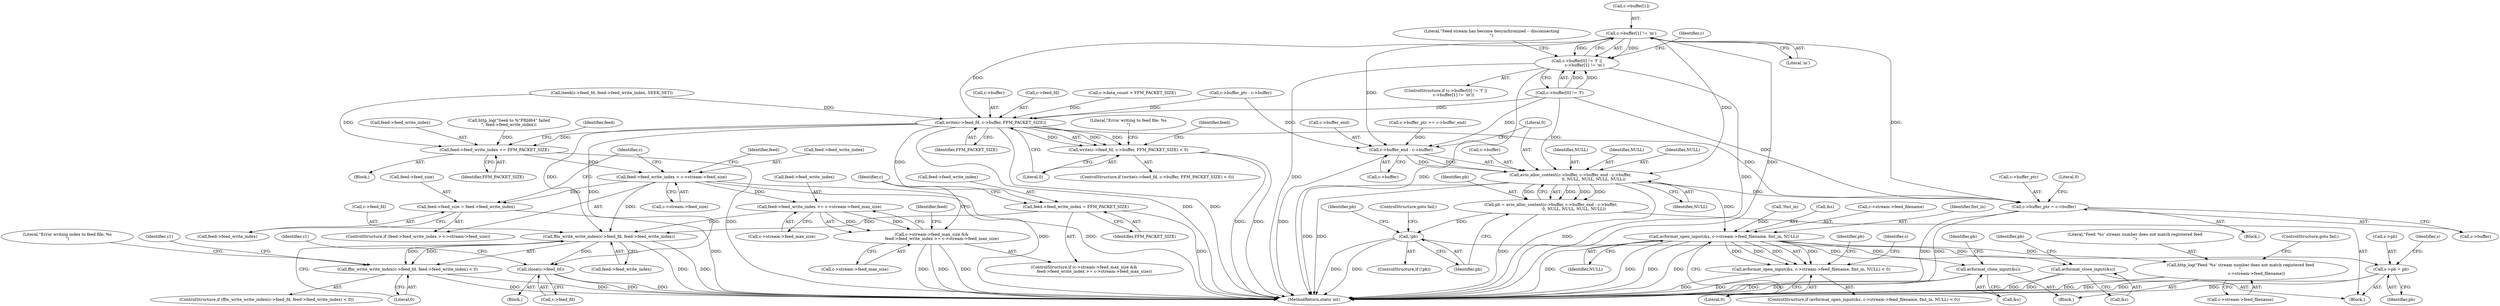 digraph "0_FFmpeg_a5d25faa3f4b18dac737fdb35d0dd68eb0dc2156@array" {
"1000342" [label="(Call,c->buffer[1] != 'm')"];
"1000334" [label="(Call,c->buffer[0] != 'f' ||\n            c->buffer[1] != 'm')"];
"1000394" [label="(Call,write(c->feed_fd, c->buffer, FFM_PACKET_SIZE))"];
"1000393" [label="(Call,write(c->feed_fd, c->buffer, FFM_PACKET_SIZE) < 0)"];
"1000409" [label="(Call,feed->feed_write_index += FFM_PACKET_SIZE)"];
"1000415" [label="(Call,feed->feed_write_index > c->stream->feed_size)"];
"1000424" [label="(Call,feed->feed_size = feed->feed_write_index)"];
"1000438" [label="(Call,feed->feed_write_index >= c->stream->feed_max_size)"];
"1000432" [label="(Call,c->stream->feed_max_size &&\n                feed->feed_write_index >= c->stream->feed_max_size)"];
"1000454" [label="(Call,ffm_write_write_index(c->feed_fd, feed->feed_write_index))"];
"1000453" [label="(Call,ffm_write_write_index(c->feed_fd, feed->feed_write_index) < 0)"];
"1000665" [label="(Call,close(c->feed_fd))"];
"1000447" [label="(Call,feed->feed_write_index = FFM_PACKET_SIZE)"];
"1000648" [label="(Call,c->buffer_ptr = c->buffer)"];
"1000529" [label="(Call,avio_alloc_context(c->buffer, c->buffer_end - c->buffer,\n                                    0, NULL, NULL, NULL, NULL))"];
"1000527" [label="(Call,pb = avio_alloc_context(c->buffer, c->buffer_end - c->buffer,\n                                    0, NULL, NULL, NULL, NULL))"];
"1000546" [label="(Call,!pb)"];
"1000554" [label="(Call,s->pb = pb)"];
"1000561" [label="(Call,avformat_open_input(&s, c->stream->feed_filename, fmt_in, NULL))"];
"1000560" [label="(Call,avformat_open_input(&s, c->stream->feed_filename, fmt_in, NULL) < 0)"];
"1000586" [label="(Call,avformat_close_input(&s))"];
"1000592" [label="(Call,http_log(\"Feed '%s' stream number does not match registered feed\n\",\n                         c->stream->feed_filename))"];
"1000642" [label="(Call,avformat_close_input(&s))"];
"1000533" [label="(Call,c->buffer_end - c->buffer)"];
"1000643" [label="(Call,&s)"];
"1000343" [label="(Call,c->buffer[1])"];
"1000559" [label="(ControlStructure,if (avformat_open_input(&s, c->stream->feed_filename, fmt_in, NULL) < 0))"];
"1000571" [label="(Literal,0)"];
"1000563" [label="(Identifier,s)"];
"1000377" [label="(Call,lseek(c->feed_fd, feed->feed_write_index, SEEK_SET))"];
"1000438" [label="(Call,feed->feed_write_index >= c->stream->feed_max_size)"];
"1000591" [label="(Identifier,pb)"];
"1000545" [label="(ControlStructure,if (!pb))"];
"1000356" [label="(Identifier,c)"];
"1000649" [label="(Call,c->buffer_ptr)"];
"1000555" [label="(Call,s->pb)"];
"1000424" [label="(Call,feed->feed_size = feed->feed_write_index)"];
"1000374" [label="(Block,)"];
"1000524" [label="(Call,!fmt_in)"];
"1000351" [label="(Literal,\"Feed stream has become desynchronized -- disconnecting\n\")"];
"1000428" [label="(Call,feed->feed_write_index)"];
"1000442" [label="(Call,c->stream->feed_max_size)"];
"1000398" [label="(Call,c->buffer)"];
"1000561" [label="(Call,avformat_open_input(&s, c->stream->feed_filename, fmt_in, NULL))"];
"1000648" [label="(Call,c->buffer_ptr = c->buffer)"];
"1000415" [label="(Call,feed->feed_write_index > c->stream->feed_size)"];
"1000410" [label="(Call,feed->feed_write_index)"];
"1000533" [label="(Call,c->buffer_end - c->buffer)"];
"1000558" [label="(Identifier,pb)"];
"1000593" [label="(Literal,\"Feed '%s' stream number does not match registered feed\n\")"];
"1000456" [label="(Identifier,c)"];
"1000540" [label="(Literal,0)"];
"1000671" [label="(Identifier,c1)"];
"1000414" [label="(ControlStructure,if (feed->feed_write_index > c->stream->feed_size))"];
"1000395" [label="(Call,c->feed_fd)"];
"1000547" [label="(Identifier,pb)"];
"1000642" [label="(Call,avformat_close_input(&s))"];
"1000464" [label="(Literal,\"Error writing index to feed file: %s\n\")"];
"1000401" [label="(Identifier,FFM_PACKET_SIZE)"];
"1000575" [label="(Identifier,pb)"];
"1000394" [label="(Call,write(c->feed_fd, c->buffer, FFM_PACKET_SIZE))"];
"1000551" [label="(Identifier,pb)"];
"1000451" [label="(Identifier,FFM_PACKET_SIZE)"];
"1000546" [label="(Call,!pb)"];
"1000348" [label="(Literal,'m')"];
"1000405" [label="(Literal,\"Error writing to feed file: %s\n\")"];
"1000527" [label="(Call,pb = avio_alloc_context(c->buffer, c->buffer_end - c->buffer,\n                                    0, NULL, NULL, NULL, NULL))"];
"1000361" [label="(Block,)"];
"1000585" [label="(Block,)"];
"1000433" [label="(Call,c->stream->feed_max_size)"];
"1000452" [label="(ControlStructure,if (ffm_write_write_index(c->feed_fd, feed->feed_write_index) < 0))"];
"1000548" [label="(ControlStructure,goto fail;)"];
"1000431" [label="(ControlStructure,if (c->stream->feed_max_size &&\n                feed->feed_write_index >= c->stream->feed_max_size))"];
"1000425" [label="(Call,feed->feed_size)"];
"1000652" [label="(Call,c->buffer)"];
"1000402" [label="(Literal,0)"];
"1000411" [label="(Identifier,feed)"];
"1000454" [label="(Call,ffm_write_write_index(c->feed_fd, feed->feed_write_index))"];
"1000426" [label="(Identifier,feed)"];
"1000354" [label="(Call,c->buffer_ptr >= c->buffer_end)"];
"1000560" [label="(Call,avformat_open_input(&s, c->stream->feed_filename, fmt_in, NULL) < 0)"];
"1000335" [label="(Call,c->buffer[0] != 'f')"];
"1000416" [label="(Call,feed->feed_write_index)"];
"1000369" [label="(Call,c->data_count > FFM_PACKET_SIZE)"];
"1000665" [label="(Call,close(c->feed_fd))"];
"1000544" [label="(Identifier,NULL)"];
"1000562" [label="(Call,&s)"];
"1000449" [label="(Identifier,feed)"];
"1000342" [label="(Call,c->buffer[1] != 'm')"];
"1000537" [label="(Call,c->buffer)"];
"1000656" [label="(Literal,0)"];
"1000419" [label="(Call,c->stream->feed_size)"];
"1000461" [label="(Literal,0)"];
"1000119" [label="(Block,)"];
"1000503" [label="(Block,)"];
"1000543" [label="(Identifier,NULL)"];
"1000647" [label="(Identifier,pb)"];
"1000393" [label="(Call,write(c->feed_fd, c->buffer, FFM_PACKET_SIZE) < 0)"];
"1000528" [label="(Identifier,pb)"];
"1000439" [label="(Call,feed->feed_write_index)"];
"1000586" [label="(Call,avformat_close_input(&s))"];
"1000554" [label="(Call,s->pb = pb)"];
"1000542" [label="(Identifier,NULL)"];
"1000564" [label="(Call,c->stream->feed_filename)"];
"1000453" [label="(Call,ffm_write_write_index(c->feed_fd, feed->feed_write_index) < 0)"];
"1000592" [label="(Call,http_log(\"Feed '%s' stream number does not match registered feed\n\",\n                         c->stream->feed_filename))"];
"1000387" [label="(Call,http_log(\"Seek to %\"PRId64\" failed\n\", feed->feed_write_index))"];
"1000413" [label="(Identifier,FFM_PACKET_SIZE)"];
"1000435" [label="(Identifier,c)"];
"1000541" [label="(Identifier,NULL)"];
"1000458" [label="(Call,feed->feed_write_index)"];
"1000448" [label="(Call,feed->feed_write_index)"];
"1000534" [label="(Call,c->buffer_end)"];
"1000580" [label="(Identifier,s)"];
"1000455" [label="(Call,c->feed_fd)"];
"1000594" [label="(Call,c->stream->feed_filename)"];
"1000417" [label="(Identifier,feed)"];
"1000432" [label="(Call,c->stream->feed_max_size &&\n                feed->feed_write_index >= c->stream->feed_max_size)"];
"1000530" [label="(Call,c->buffer)"];
"1000334" [label="(Call,c->buffer[0] != 'f' ||\n            c->buffer[1] != 'm')"];
"1000447" [label="(Call,feed->feed_write_index = FFM_PACKET_SIZE)"];
"1000333" [label="(ControlStructure,if (c->buffer[0] != 'f' ||\n            c->buffer[1] != 'm'))"];
"1000587" [label="(Call,&s)"];
"1000570" [label="(Identifier,NULL)"];
"1000666" [label="(Call,c->feed_fd)"];
"1000706" [label="(MethodReturn,static int)"];
"1000392" [label="(ControlStructure,if (write(c->feed_fd, c->buffer, FFM_PACKET_SIZE) < 0))"];
"1000599" [label="(ControlStructure,goto fail;)"];
"1000569" [label="(Identifier,fmt_in)"];
"1000529" [label="(Call,avio_alloc_context(c->buffer, c->buffer_end - c->buffer,\n                                    0, NULL, NULL, NULL, NULL))"];
"1000470" [label="(Identifier,c1)"];
"1000319" [label="(Call,c->buffer_ptr - c->buffer)"];
"1000409" [label="(Call,feed->feed_write_index += FFM_PACKET_SIZE)"];
"1000342" -> "1000334"  [label="AST: "];
"1000342" -> "1000348"  [label="CFG: "];
"1000343" -> "1000342"  [label="AST: "];
"1000348" -> "1000342"  [label="AST: "];
"1000334" -> "1000342"  [label="CFG: "];
"1000342" -> "1000706"  [label="DDG: "];
"1000342" -> "1000334"  [label="DDG: "];
"1000342" -> "1000334"  [label="DDG: "];
"1000342" -> "1000394"  [label="DDG: "];
"1000342" -> "1000529"  [label="DDG: "];
"1000342" -> "1000533"  [label="DDG: "];
"1000342" -> "1000648"  [label="DDG: "];
"1000334" -> "1000333"  [label="AST: "];
"1000334" -> "1000335"  [label="CFG: "];
"1000335" -> "1000334"  [label="AST: "];
"1000351" -> "1000334"  [label="CFG: "];
"1000356" -> "1000334"  [label="CFG: "];
"1000334" -> "1000706"  [label="DDG: "];
"1000334" -> "1000706"  [label="DDG: "];
"1000334" -> "1000706"  [label="DDG: "];
"1000335" -> "1000334"  [label="DDG: "];
"1000335" -> "1000334"  [label="DDG: "];
"1000394" -> "1000393"  [label="AST: "];
"1000394" -> "1000401"  [label="CFG: "];
"1000395" -> "1000394"  [label="AST: "];
"1000398" -> "1000394"  [label="AST: "];
"1000401" -> "1000394"  [label="AST: "];
"1000402" -> "1000394"  [label="CFG: "];
"1000394" -> "1000706"  [label="DDG: "];
"1000394" -> "1000706"  [label="DDG: "];
"1000394" -> "1000393"  [label="DDG: "];
"1000394" -> "1000393"  [label="DDG: "];
"1000394" -> "1000393"  [label="DDG: "];
"1000377" -> "1000394"  [label="DDG: "];
"1000335" -> "1000394"  [label="DDG: "];
"1000319" -> "1000394"  [label="DDG: "];
"1000369" -> "1000394"  [label="DDG: "];
"1000394" -> "1000409"  [label="DDG: "];
"1000394" -> "1000447"  [label="DDG: "];
"1000394" -> "1000454"  [label="DDG: "];
"1000394" -> "1000648"  [label="DDG: "];
"1000394" -> "1000665"  [label="DDG: "];
"1000393" -> "1000392"  [label="AST: "];
"1000393" -> "1000402"  [label="CFG: "];
"1000402" -> "1000393"  [label="AST: "];
"1000405" -> "1000393"  [label="CFG: "];
"1000411" -> "1000393"  [label="CFG: "];
"1000393" -> "1000706"  [label="DDG: "];
"1000393" -> "1000706"  [label="DDG: "];
"1000409" -> "1000374"  [label="AST: "];
"1000409" -> "1000413"  [label="CFG: "];
"1000410" -> "1000409"  [label="AST: "];
"1000413" -> "1000409"  [label="AST: "];
"1000417" -> "1000409"  [label="CFG: "];
"1000409" -> "1000706"  [label="DDG: "];
"1000387" -> "1000409"  [label="DDG: "];
"1000377" -> "1000409"  [label="DDG: "];
"1000409" -> "1000415"  [label="DDG: "];
"1000415" -> "1000414"  [label="AST: "];
"1000415" -> "1000419"  [label="CFG: "];
"1000416" -> "1000415"  [label="AST: "];
"1000419" -> "1000415"  [label="AST: "];
"1000426" -> "1000415"  [label="CFG: "];
"1000435" -> "1000415"  [label="CFG: "];
"1000415" -> "1000706"  [label="DDG: "];
"1000415" -> "1000706"  [label="DDG: "];
"1000415" -> "1000424"  [label="DDG: "];
"1000415" -> "1000438"  [label="DDG: "];
"1000415" -> "1000454"  [label="DDG: "];
"1000424" -> "1000414"  [label="AST: "];
"1000424" -> "1000428"  [label="CFG: "];
"1000425" -> "1000424"  [label="AST: "];
"1000428" -> "1000424"  [label="AST: "];
"1000435" -> "1000424"  [label="CFG: "];
"1000424" -> "1000706"  [label="DDG: "];
"1000438" -> "1000432"  [label="AST: "];
"1000438" -> "1000442"  [label="CFG: "];
"1000439" -> "1000438"  [label="AST: "];
"1000442" -> "1000438"  [label="AST: "];
"1000432" -> "1000438"  [label="CFG: "];
"1000438" -> "1000432"  [label="DDG: "];
"1000438" -> "1000432"  [label="DDG: "];
"1000438" -> "1000454"  [label="DDG: "];
"1000432" -> "1000431"  [label="AST: "];
"1000432" -> "1000433"  [label="CFG: "];
"1000433" -> "1000432"  [label="AST: "];
"1000449" -> "1000432"  [label="CFG: "];
"1000456" -> "1000432"  [label="CFG: "];
"1000432" -> "1000706"  [label="DDG: "];
"1000432" -> "1000706"  [label="DDG: "];
"1000432" -> "1000706"  [label="DDG: "];
"1000454" -> "1000453"  [label="AST: "];
"1000454" -> "1000458"  [label="CFG: "];
"1000455" -> "1000454"  [label="AST: "];
"1000458" -> "1000454"  [label="AST: "];
"1000461" -> "1000454"  [label="CFG: "];
"1000454" -> "1000706"  [label="DDG: "];
"1000454" -> "1000706"  [label="DDG: "];
"1000454" -> "1000453"  [label="DDG: "];
"1000454" -> "1000453"  [label="DDG: "];
"1000447" -> "1000454"  [label="DDG: "];
"1000454" -> "1000665"  [label="DDG: "];
"1000453" -> "1000452"  [label="AST: "];
"1000453" -> "1000461"  [label="CFG: "];
"1000461" -> "1000453"  [label="AST: "];
"1000464" -> "1000453"  [label="CFG: "];
"1000470" -> "1000453"  [label="CFG: "];
"1000453" -> "1000706"  [label="DDG: "];
"1000453" -> "1000706"  [label="DDG: "];
"1000665" -> "1000119"  [label="AST: "];
"1000665" -> "1000666"  [label="CFG: "];
"1000666" -> "1000665"  [label="AST: "];
"1000671" -> "1000665"  [label="CFG: "];
"1000665" -> "1000706"  [label="DDG: "];
"1000665" -> "1000706"  [label="DDG: "];
"1000447" -> "1000431"  [label="AST: "];
"1000447" -> "1000451"  [label="CFG: "];
"1000448" -> "1000447"  [label="AST: "];
"1000451" -> "1000447"  [label="AST: "];
"1000456" -> "1000447"  [label="CFG: "];
"1000447" -> "1000706"  [label="DDG: "];
"1000648" -> "1000361"  [label="AST: "];
"1000648" -> "1000652"  [label="CFG: "];
"1000649" -> "1000648"  [label="AST: "];
"1000652" -> "1000648"  [label="AST: "];
"1000656" -> "1000648"  [label="CFG: "];
"1000648" -> "1000706"  [label="DDG: "];
"1000648" -> "1000706"  [label="DDG: "];
"1000335" -> "1000648"  [label="DDG: "];
"1000529" -> "1000648"  [label="DDG: "];
"1000529" -> "1000527"  [label="AST: "];
"1000529" -> "1000544"  [label="CFG: "];
"1000530" -> "1000529"  [label="AST: "];
"1000533" -> "1000529"  [label="AST: "];
"1000540" -> "1000529"  [label="AST: "];
"1000541" -> "1000529"  [label="AST: "];
"1000542" -> "1000529"  [label="AST: "];
"1000543" -> "1000529"  [label="AST: "];
"1000544" -> "1000529"  [label="AST: "];
"1000527" -> "1000529"  [label="CFG: "];
"1000529" -> "1000706"  [label="DDG: "];
"1000529" -> "1000706"  [label="DDG: "];
"1000529" -> "1000706"  [label="DDG: "];
"1000529" -> "1000527"  [label="DDG: "];
"1000529" -> "1000527"  [label="DDG: "];
"1000529" -> "1000527"  [label="DDG: "];
"1000529" -> "1000527"  [label="DDG: "];
"1000335" -> "1000529"  [label="DDG: "];
"1000533" -> "1000529"  [label="DDG: "];
"1000533" -> "1000529"  [label="DDG: "];
"1000529" -> "1000561"  [label="DDG: "];
"1000527" -> "1000503"  [label="AST: "];
"1000528" -> "1000527"  [label="AST: "];
"1000547" -> "1000527"  [label="CFG: "];
"1000527" -> "1000706"  [label="DDG: "];
"1000527" -> "1000546"  [label="DDG: "];
"1000546" -> "1000545"  [label="AST: "];
"1000546" -> "1000547"  [label="CFG: "];
"1000547" -> "1000546"  [label="AST: "];
"1000548" -> "1000546"  [label="CFG: "];
"1000551" -> "1000546"  [label="CFG: "];
"1000546" -> "1000706"  [label="DDG: "];
"1000546" -> "1000706"  [label="DDG: "];
"1000546" -> "1000554"  [label="DDG: "];
"1000554" -> "1000503"  [label="AST: "];
"1000554" -> "1000558"  [label="CFG: "];
"1000555" -> "1000554"  [label="AST: "];
"1000558" -> "1000554"  [label="AST: "];
"1000563" -> "1000554"  [label="CFG: "];
"1000554" -> "1000706"  [label="DDG: "];
"1000554" -> "1000706"  [label="DDG: "];
"1000561" -> "1000560"  [label="AST: "];
"1000561" -> "1000570"  [label="CFG: "];
"1000562" -> "1000561"  [label="AST: "];
"1000564" -> "1000561"  [label="AST: "];
"1000569" -> "1000561"  [label="AST: "];
"1000570" -> "1000561"  [label="AST: "];
"1000571" -> "1000561"  [label="CFG: "];
"1000561" -> "1000706"  [label="DDG: "];
"1000561" -> "1000706"  [label="DDG: "];
"1000561" -> "1000706"  [label="DDG: "];
"1000561" -> "1000706"  [label="DDG: "];
"1000561" -> "1000560"  [label="DDG: "];
"1000561" -> "1000560"  [label="DDG: "];
"1000561" -> "1000560"  [label="DDG: "];
"1000561" -> "1000560"  [label="DDG: "];
"1000524" -> "1000561"  [label="DDG: "];
"1000561" -> "1000586"  [label="DDG: "];
"1000561" -> "1000592"  [label="DDG: "];
"1000561" -> "1000642"  [label="DDG: "];
"1000560" -> "1000559"  [label="AST: "];
"1000560" -> "1000571"  [label="CFG: "];
"1000571" -> "1000560"  [label="AST: "];
"1000575" -> "1000560"  [label="CFG: "];
"1000580" -> "1000560"  [label="CFG: "];
"1000560" -> "1000706"  [label="DDG: "];
"1000560" -> "1000706"  [label="DDG: "];
"1000586" -> "1000585"  [label="AST: "];
"1000586" -> "1000587"  [label="CFG: "];
"1000587" -> "1000586"  [label="AST: "];
"1000591" -> "1000586"  [label="CFG: "];
"1000586" -> "1000706"  [label="DDG: "];
"1000586" -> "1000706"  [label="DDG: "];
"1000592" -> "1000585"  [label="AST: "];
"1000592" -> "1000594"  [label="CFG: "];
"1000593" -> "1000592"  [label="AST: "];
"1000594" -> "1000592"  [label="AST: "];
"1000599" -> "1000592"  [label="CFG: "];
"1000592" -> "1000706"  [label="DDG: "];
"1000592" -> "1000706"  [label="DDG: "];
"1000642" -> "1000503"  [label="AST: "];
"1000642" -> "1000643"  [label="CFG: "];
"1000643" -> "1000642"  [label="AST: "];
"1000647" -> "1000642"  [label="CFG: "];
"1000642" -> "1000706"  [label="DDG: "];
"1000642" -> "1000706"  [label="DDG: "];
"1000533" -> "1000537"  [label="CFG: "];
"1000534" -> "1000533"  [label="AST: "];
"1000537" -> "1000533"  [label="AST: "];
"1000540" -> "1000533"  [label="CFG: "];
"1000533" -> "1000706"  [label="DDG: "];
"1000354" -> "1000533"  [label="DDG: "];
"1000335" -> "1000533"  [label="DDG: "];
"1000319" -> "1000533"  [label="DDG: "];
}
